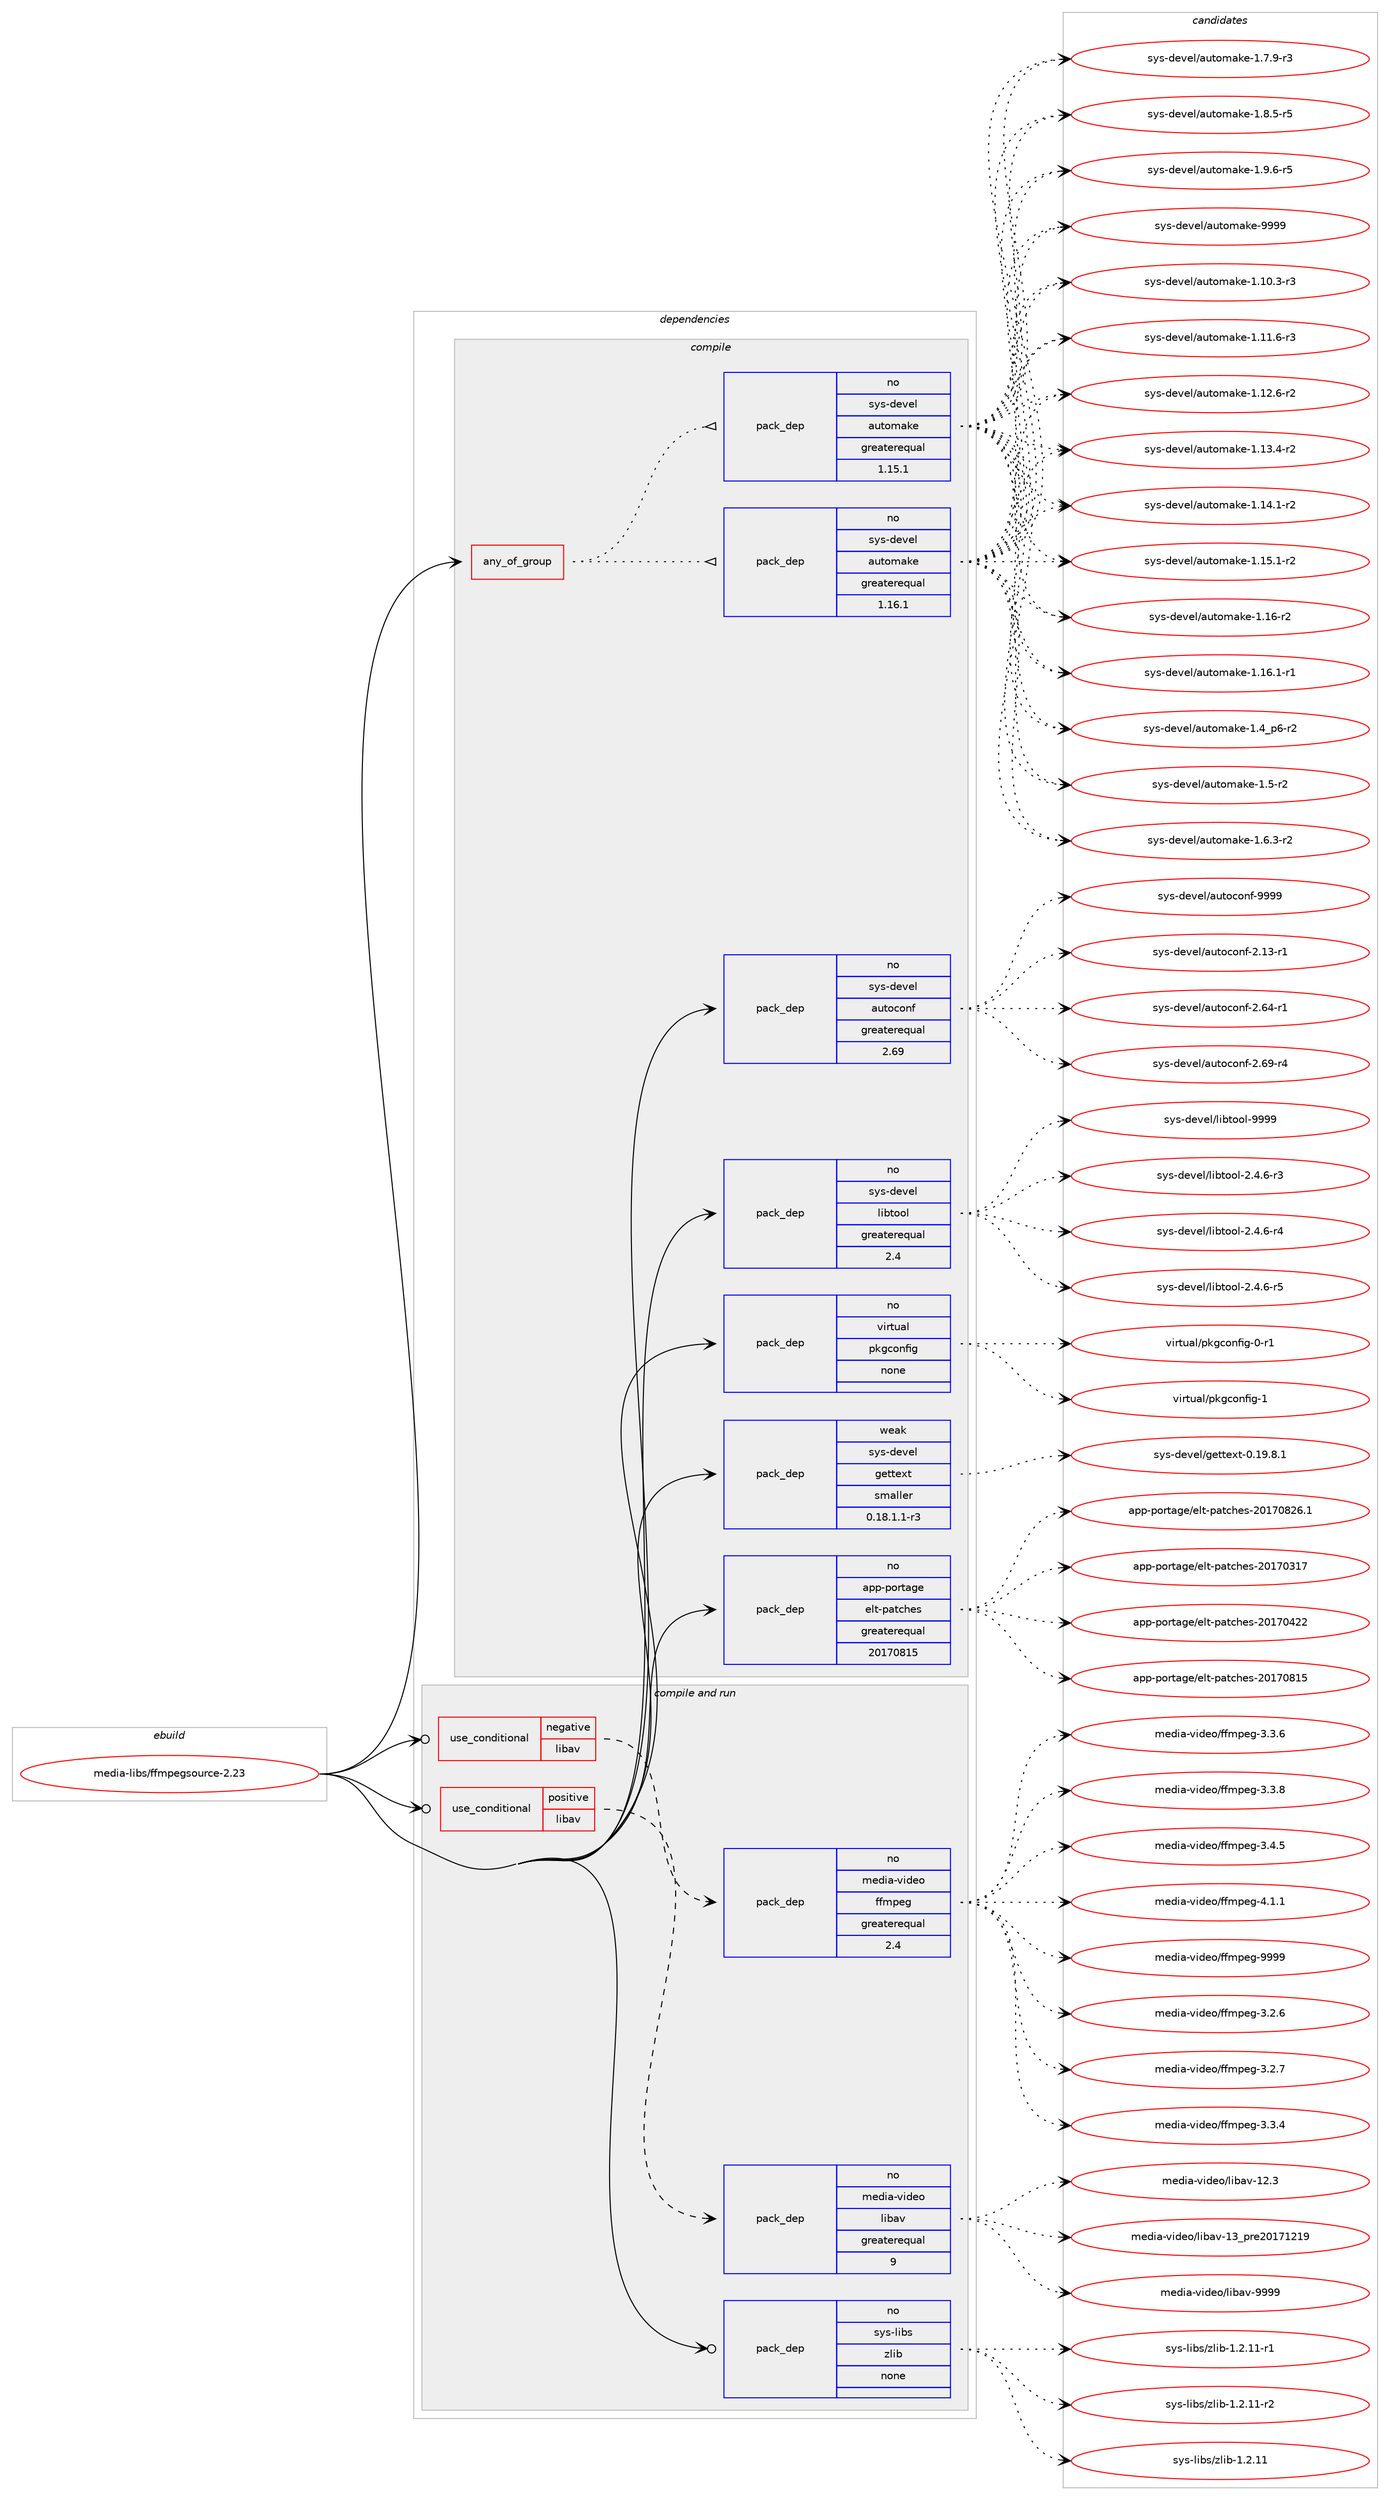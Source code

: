 digraph prolog {

# *************
# Graph options
# *************

newrank=true;
concentrate=true;
compound=true;
graph [rankdir=LR,fontname=Helvetica,fontsize=10,ranksep=1.5];#, ranksep=2.5, nodesep=0.2];
edge  [arrowhead=vee];
node  [fontname=Helvetica,fontsize=10];

# **********
# The ebuild
# **********

subgraph cluster_leftcol {
color=gray;
rank=same;
label=<<i>ebuild</i>>;
id [label="media-libs/ffmpegsource-2.23", color=red, width=4, href="../media-libs/ffmpegsource-2.23.svg"];
}

# ****************
# The dependencies
# ****************

subgraph cluster_midcol {
color=gray;
label=<<i>dependencies</i>>;
subgraph cluster_compile {
fillcolor="#eeeeee";
style=filled;
label=<<i>compile</i>>;
subgraph any24980 {
dependency1609734 [label=<<TABLE BORDER="0" CELLBORDER="1" CELLSPACING="0" CELLPADDING="4"><TR><TD CELLPADDING="10">any_of_group</TD></TR></TABLE>>, shape=none, color=red];subgraph pack1150333 {
dependency1609735 [label=<<TABLE BORDER="0" CELLBORDER="1" CELLSPACING="0" CELLPADDING="4" WIDTH="220"><TR><TD ROWSPAN="6" CELLPADDING="30">pack_dep</TD></TR><TR><TD WIDTH="110">no</TD></TR><TR><TD>sys-devel</TD></TR><TR><TD>automake</TD></TR><TR><TD>greaterequal</TD></TR><TR><TD>1.16.1</TD></TR></TABLE>>, shape=none, color=blue];
}
dependency1609734:e -> dependency1609735:w [weight=20,style="dotted",arrowhead="oinv"];
subgraph pack1150334 {
dependency1609736 [label=<<TABLE BORDER="0" CELLBORDER="1" CELLSPACING="0" CELLPADDING="4" WIDTH="220"><TR><TD ROWSPAN="6" CELLPADDING="30">pack_dep</TD></TR><TR><TD WIDTH="110">no</TD></TR><TR><TD>sys-devel</TD></TR><TR><TD>automake</TD></TR><TR><TD>greaterequal</TD></TR><TR><TD>1.15.1</TD></TR></TABLE>>, shape=none, color=blue];
}
dependency1609734:e -> dependency1609736:w [weight=20,style="dotted",arrowhead="oinv"];
}
id:e -> dependency1609734:w [weight=20,style="solid",arrowhead="vee"];
subgraph pack1150335 {
dependency1609737 [label=<<TABLE BORDER="0" CELLBORDER="1" CELLSPACING="0" CELLPADDING="4" WIDTH="220"><TR><TD ROWSPAN="6" CELLPADDING="30">pack_dep</TD></TR><TR><TD WIDTH="110">no</TD></TR><TR><TD>app-portage</TD></TR><TR><TD>elt-patches</TD></TR><TR><TD>greaterequal</TD></TR><TR><TD>20170815</TD></TR></TABLE>>, shape=none, color=blue];
}
id:e -> dependency1609737:w [weight=20,style="solid",arrowhead="vee"];
subgraph pack1150336 {
dependency1609738 [label=<<TABLE BORDER="0" CELLBORDER="1" CELLSPACING="0" CELLPADDING="4" WIDTH="220"><TR><TD ROWSPAN="6" CELLPADDING="30">pack_dep</TD></TR><TR><TD WIDTH="110">no</TD></TR><TR><TD>sys-devel</TD></TR><TR><TD>autoconf</TD></TR><TR><TD>greaterequal</TD></TR><TR><TD>2.69</TD></TR></TABLE>>, shape=none, color=blue];
}
id:e -> dependency1609738:w [weight=20,style="solid",arrowhead="vee"];
subgraph pack1150337 {
dependency1609739 [label=<<TABLE BORDER="0" CELLBORDER="1" CELLSPACING="0" CELLPADDING="4" WIDTH="220"><TR><TD ROWSPAN="6" CELLPADDING="30">pack_dep</TD></TR><TR><TD WIDTH="110">no</TD></TR><TR><TD>sys-devel</TD></TR><TR><TD>libtool</TD></TR><TR><TD>greaterequal</TD></TR><TR><TD>2.4</TD></TR></TABLE>>, shape=none, color=blue];
}
id:e -> dependency1609739:w [weight=20,style="solid",arrowhead="vee"];
subgraph pack1150338 {
dependency1609740 [label=<<TABLE BORDER="0" CELLBORDER="1" CELLSPACING="0" CELLPADDING="4" WIDTH="220"><TR><TD ROWSPAN="6" CELLPADDING="30">pack_dep</TD></TR><TR><TD WIDTH="110">no</TD></TR><TR><TD>virtual</TD></TR><TR><TD>pkgconfig</TD></TR><TR><TD>none</TD></TR><TR><TD></TD></TR></TABLE>>, shape=none, color=blue];
}
id:e -> dependency1609740:w [weight=20,style="solid",arrowhead="vee"];
subgraph pack1150339 {
dependency1609741 [label=<<TABLE BORDER="0" CELLBORDER="1" CELLSPACING="0" CELLPADDING="4" WIDTH="220"><TR><TD ROWSPAN="6" CELLPADDING="30">pack_dep</TD></TR><TR><TD WIDTH="110">weak</TD></TR><TR><TD>sys-devel</TD></TR><TR><TD>gettext</TD></TR><TR><TD>smaller</TD></TR><TR><TD>0.18.1.1-r3</TD></TR></TABLE>>, shape=none, color=blue];
}
id:e -> dependency1609741:w [weight=20,style="solid",arrowhead="vee"];
}
subgraph cluster_compileandrun {
fillcolor="#eeeeee";
style=filled;
label=<<i>compile and run</i>>;
subgraph cond433730 {
dependency1609742 [label=<<TABLE BORDER="0" CELLBORDER="1" CELLSPACING="0" CELLPADDING="4"><TR><TD ROWSPAN="3" CELLPADDING="10">use_conditional</TD></TR><TR><TD>negative</TD></TR><TR><TD>libav</TD></TR></TABLE>>, shape=none, color=red];
subgraph pack1150340 {
dependency1609743 [label=<<TABLE BORDER="0" CELLBORDER="1" CELLSPACING="0" CELLPADDING="4" WIDTH="220"><TR><TD ROWSPAN="6" CELLPADDING="30">pack_dep</TD></TR><TR><TD WIDTH="110">no</TD></TR><TR><TD>media-video</TD></TR><TR><TD>ffmpeg</TD></TR><TR><TD>greaterequal</TD></TR><TR><TD>2.4</TD></TR></TABLE>>, shape=none, color=blue];
}
dependency1609742:e -> dependency1609743:w [weight=20,style="dashed",arrowhead="vee"];
}
id:e -> dependency1609742:w [weight=20,style="solid",arrowhead="odotvee"];
subgraph cond433731 {
dependency1609744 [label=<<TABLE BORDER="0" CELLBORDER="1" CELLSPACING="0" CELLPADDING="4"><TR><TD ROWSPAN="3" CELLPADDING="10">use_conditional</TD></TR><TR><TD>positive</TD></TR><TR><TD>libav</TD></TR></TABLE>>, shape=none, color=red];
subgraph pack1150341 {
dependency1609745 [label=<<TABLE BORDER="0" CELLBORDER="1" CELLSPACING="0" CELLPADDING="4" WIDTH="220"><TR><TD ROWSPAN="6" CELLPADDING="30">pack_dep</TD></TR><TR><TD WIDTH="110">no</TD></TR><TR><TD>media-video</TD></TR><TR><TD>libav</TD></TR><TR><TD>greaterequal</TD></TR><TR><TD>9</TD></TR></TABLE>>, shape=none, color=blue];
}
dependency1609744:e -> dependency1609745:w [weight=20,style="dashed",arrowhead="vee"];
}
id:e -> dependency1609744:w [weight=20,style="solid",arrowhead="odotvee"];
subgraph pack1150342 {
dependency1609746 [label=<<TABLE BORDER="0" CELLBORDER="1" CELLSPACING="0" CELLPADDING="4" WIDTH="220"><TR><TD ROWSPAN="6" CELLPADDING="30">pack_dep</TD></TR><TR><TD WIDTH="110">no</TD></TR><TR><TD>sys-libs</TD></TR><TR><TD>zlib</TD></TR><TR><TD>none</TD></TR><TR><TD></TD></TR></TABLE>>, shape=none, color=blue];
}
id:e -> dependency1609746:w [weight=20,style="solid",arrowhead="odotvee"];
}
subgraph cluster_run {
fillcolor="#eeeeee";
style=filled;
label=<<i>run</i>>;
}
}

# **************
# The candidates
# **************

subgraph cluster_choices {
rank=same;
color=gray;
label=<<i>candidates</i>>;

subgraph choice1150333 {
color=black;
nodesep=1;
choice11512111545100101118101108479711711611110997107101454946494846514511451 [label="sys-devel/automake-1.10.3-r3", color=red, width=4,href="../sys-devel/automake-1.10.3-r3.svg"];
choice11512111545100101118101108479711711611110997107101454946494946544511451 [label="sys-devel/automake-1.11.6-r3", color=red, width=4,href="../sys-devel/automake-1.11.6-r3.svg"];
choice11512111545100101118101108479711711611110997107101454946495046544511450 [label="sys-devel/automake-1.12.6-r2", color=red, width=4,href="../sys-devel/automake-1.12.6-r2.svg"];
choice11512111545100101118101108479711711611110997107101454946495146524511450 [label="sys-devel/automake-1.13.4-r2", color=red, width=4,href="../sys-devel/automake-1.13.4-r2.svg"];
choice11512111545100101118101108479711711611110997107101454946495246494511450 [label="sys-devel/automake-1.14.1-r2", color=red, width=4,href="../sys-devel/automake-1.14.1-r2.svg"];
choice11512111545100101118101108479711711611110997107101454946495346494511450 [label="sys-devel/automake-1.15.1-r2", color=red, width=4,href="../sys-devel/automake-1.15.1-r2.svg"];
choice1151211154510010111810110847971171161111099710710145494649544511450 [label="sys-devel/automake-1.16-r2", color=red, width=4,href="../sys-devel/automake-1.16-r2.svg"];
choice11512111545100101118101108479711711611110997107101454946495446494511449 [label="sys-devel/automake-1.16.1-r1", color=red, width=4,href="../sys-devel/automake-1.16.1-r1.svg"];
choice115121115451001011181011084797117116111109971071014549465295112544511450 [label="sys-devel/automake-1.4_p6-r2", color=red, width=4,href="../sys-devel/automake-1.4_p6-r2.svg"];
choice11512111545100101118101108479711711611110997107101454946534511450 [label="sys-devel/automake-1.5-r2", color=red, width=4,href="../sys-devel/automake-1.5-r2.svg"];
choice115121115451001011181011084797117116111109971071014549465446514511450 [label="sys-devel/automake-1.6.3-r2", color=red, width=4,href="../sys-devel/automake-1.6.3-r2.svg"];
choice115121115451001011181011084797117116111109971071014549465546574511451 [label="sys-devel/automake-1.7.9-r3", color=red, width=4,href="../sys-devel/automake-1.7.9-r3.svg"];
choice115121115451001011181011084797117116111109971071014549465646534511453 [label="sys-devel/automake-1.8.5-r5", color=red, width=4,href="../sys-devel/automake-1.8.5-r5.svg"];
choice115121115451001011181011084797117116111109971071014549465746544511453 [label="sys-devel/automake-1.9.6-r5", color=red, width=4,href="../sys-devel/automake-1.9.6-r5.svg"];
choice115121115451001011181011084797117116111109971071014557575757 [label="sys-devel/automake-9999", color=red, width=4,href="../sys-devel/automake-9999.svg"];
dependency1609735:e -> choice11512111545100101118101108479711711611110997107101454946494846514511451:w [style=dotted,weight="100"];
dependency1609735:e -> choice11512111545100101118101108479711711611110997107101454946494946544511451:w [style=dotted,weight="100"];
dependency1609735:e -> choice11512111545100101118101108479711711611110997107101454946495046544511450:w [style=dotted,weight="100"];
dependency1609735:e -> choice11512111545100101118101108479711711611110997107101454946495146524511450:w [style=dotted,weight="100"];
dependency1609735:e -> choice11512111545100101118101108479711711611110997107101454946495246494511450:w [style=dotted,weight="100"];
dependency1609735:e -> choice11512111545100101118101108479711711611110997107101454946495346494511450:w [style=dotted,weight="100"];
dependency1609735:e -> choice1151211154510010111810110847971171161111099710710145494649544511450:w [style=dotted,weight="100"];
dependency1609735:e -> choice11512111545100101118101108479711711611110997107101454946495446494511449:w [style=dotted,weight="100"];
dependency1609735:e -> choice115121115451001011181011084797117116111109971071014549465295112544511450:w [style=dotted,weight="100"];
dependency1609735:e -> choice11512111545100101118101108479711711611110997107101454946534511450:w [style=dotted,weight="100"];
dependency1609735:e -> choice115121115451001011181011084797117116111109971071014549465446514511450:w [style=dotted,weight="100"];
dependency1609735:e -> choice115121115451001011181011084797117116111109971071014549465546574511451:w [style=dotted,weight="100"];
dependency1609735:e -> choice115121115451001011181011084797117116111109971071014549465646534511453:w [style=dotted,weight="100"];
dependency1609735:e -> choice115121115451001011181011084797117116111109971071014549465746544511453:w [style=dotted,weight="100"];
dependency1609735:e -> choice115121115451001011181011084797117116111109971071014557575757:w [style=dotted,weight="100"];
}
subgraph choice1150334 {
color=black;
nodesep=1;
choice11512111545100101118101108479711711611110997107101454946494846514511451 [label="sys-devel/automake-1.10.3-r3", color=red, width=4,href="../sys-devel/automake-1.10.3-r3.svg"];
choice11512111545100101118101108479711711611110997107101454946494946544511451 [label="sys-devel/automake-1.11.6-r3", color=red, width=4,href="../sys-devel/automake-1.11.6-r3.svg"];
choice11512111545100101118101108479711711611110997107101454946495046544511450 [label="sys-devel/automake-1.12.6-r2", color=red, width=4,href="../sys-devel/automake-1.12.6-r2.svg"];
choice11512111545100101118101108479711711611110997107101454946495146524511450 [label="sys-devel/automake-1.13.4-r2", color=red, width=4,href="../sys-devel/automake-1.13.4-r2.svg"];
choice11512111545100101118101108479711711611110997107101454946495246494511450 [label="sys-devel/automake-1.14.1-r2", color=red, width=4,href="../sys-devel/automake-1.14.1-r2.svg"];
choice11512111545100101118101108479711711611110997107101454946495346494511450 [label="sys-devel/automake-1.15.1-r2", color=red, width=4,href="../sys-devel/automake-1.15.1-r2.svg"];
choice1151211154510010111810110847971171161111099710710145494649544511450 [label="sys-devel/automake-1.16-r2", color=red, width=4,href="../sys-devel/automake-1.16-r2.svg"];
choice11512111545100101118101108479711711611110997107101454946495446494511449 [label="sys-devel/automake-1.16.1-r1", color=red, width=4,href="../sys-devel/automake-1.16.1-r1.svg"];
choice115121115451001011181011084797117116111109971071014549465295112544511450 [label="sys-devel/automake-1.4_p6-r2", color=red, width=4,href="../sys-devel/automake-1.4_p6-r2.svg"];
choice11512111545100101118101108479711711611110997107101454946534511450 [label="sys-devel/automake-1.5-r2", color=red, width=4,href="../sys-devel/automake-1.5-r2.svg"];
choice115121115451001011181011084797117116111109971071014549465446514511450 [label="sys-devel/automake-1.6.3-r2", color=red, width=4,href="../sys-devel/automake-1.6.3-r2.svg"];
choice115121115451001011181011084797117116111109971071014549465546574511451 [label="sys-devel/automake-1.7.9-r3", color=red, width=4,href="../sys-devel/automake-1.7.9-r3.svg"];
choice115121115451001011181011084797117116111109971071014549465646534511453 [label="sys-devel/automake-1.8.5-r5", color=red, width=4,href="../sys-devel/automake-1.8.5-r5.svg"];
choice115121115451001011181011084797117116111109971071014549465746544511453 [label="sys-devel/automake-1.9.6-r5", color=red, width=4,href="../sys-devel/automake-1.9.6-r5.svg"];
choice115121115451001011181011084797117116111109971071014557575757 [label="sys-devel/automake-9999", color=red, width=4,href="../sys-devel/automake-9999.svg"];
dependency1609736:e -> choice11512111545100101118101108479711711611110997107101454946494846514511451:w [style=dotted,weight="100"];
dependency1609736:e -> choice11512111545100101118101108479711711611110997107101454946494946544511451:w [style=dotted,weight="100"];
dependency1609736:e -> choice11512111545100101118101108479711711611110997107101454946495046544511450:w [style=dotted,weight="100"];
dependency1609736:e -> choice11512111545100101118101108479711711611110997107101454946495146524511450:w [style=dotted,weight="100"];
dependency1609736:e -> choice11512111545100101118101108479711711611110997107101454946495246494511450:w [style=dotted,weight="100"];
dependency1609736:e -> choice11512111545100101118101108479711711611110997107101454946495346494511450:w [style=dotted,weight="100"];
dependency1609736:e -> choice1151211154510010111810110847971171161111099710710145494649544511450:w [style=dotted,weight="100"];
dependency1609736:e -> choice11512111545100101118101108479711711611110997107101454946495446494511449:w [style=dotted,weight="100"];
dependency1609736:e -> choice115121115451001011181011084797117116111109971071014549465295112544511450:w [style=dotted,weight="100"];
dependency1609736:e -> choice11512111545100101118101108479711711611110997107101454946534511450:w [style=dotted,weight="100"];
dependency1609736:e -> choice115121115451001011181011084797117116111109971071014549465446514511450:w [style=dotted,weight="100"];
dependency1609736:e -> choice115121115451001011181011084797117116111109971071014549465546574511451:w [style=dotted,weight="100"];
dependency1609736:e -> choice115121115451001011181011084797117116111109971071014549465646534511453:w [style=dotted,weight="100"];
dependency1609736:e -> choice115121115451001011181011084797117116111109971071014549465746544511453:w [style=dotted,weight="100"];
dependency1609736:e -> choice115121115451001011181011084797117116111109971071014557575757:w [style=dotted,weight="100"];
}
subgraph choice1150335 {
color=black;
nodesep=1;
choice97112112451121111141169710310147101108116451129711699104101115455048495548514955 [label="app-portage/elt-patches-20170317", color=red, width=4,href="../app-portage/elt-patches-20170317.svg"];
choice97112112451121111141169710310147101108116451129711699104101115455048495548525050 [label="app-portage/elt-patches-20170422", color=red, width=4,href="../app-portage/elt-patches-20170422.svg"];
choice97112112451121111141169710310147101108116451129711699104101115455048495548564953 [label="app-portage/elt-patches-20170815", color=red, width=4,href="../app-portage/elt-patches-20170815.svg"];
choice971121124511211111411697103101471011081164511297116991041011154550484955485650544649 [label="app-portage/elt-patches-20170826.1", color=red, width=4,href="../app-portage/elt-patches-20170826.1.svg"];
dependency1609737:e -> choice97112112451121111141169710310147101108116451129711699104101115455048495548514955:w [style=dotted,weight="100"];
dependency1609737:e -> choice97112112451121111141169710310147101108116451129711699104101115455048495548525050:w [style=dotted,weight="100"];
dependency1609737:e -> choice97112112451121111141169710310147101108116451129711699104101115455048495548564953:w [style=dotted,weight="100"];
dependency1609737:e -> choice971121124511211111411697103101471011081164511297116991041011154550484955485650544649:w [style=dotted,weight="100"];
}
subgraph choice1150336 {
color=black;
nodesep=1;
choice1151211154510010111810110847971171161119911111010245504649514511449 [label="sys-devel/autoconf-2.13-r1", color=red, width=4,href="../sys-devel/autoconf-2.13-r1.svg"];
choice1151211154510010111810110847971171161119911111010245504654524511449 [label="sys-devel/autoconf-2.64-r1", color=red, width=4,href="../sys-devel/autoconf-2.64-r1.svg"];
choice1151211154510010111810110847971171161119911111010245504654574511452 [label="sys-devel/autoconf-2.69-r4", color=red, width=4,href="../sys-devel/autoconf-2.69-r4.svg"];
choice115121115451001011181011084797117116111991111101024557575757 [label="sys-devel/autoconf-9999", color=red, width=4,href="../sys-devel/autoconf-9999.svg"];
dependency1609738:e -> choice1151211154510010111810110847971171161119911111010245504649514511449:w [style=dotted,weight="100"];
dependency1609738:e -> choice1151211154510010111810110847971171161119911111010245504654524511449:w [style=dotted,weight="100"];
dependency1609738:e -> choice1151211154510010111810110847971171161119911111010245504654574511452:w [style=dotted,weight="100"];
dependency1609738:e -> choice115121115451001011181011084797117116111991111101024557575757:w [style=dotted,weight="100"];
}
subgraph choice1150337 {
color=black;
nodesep=1;
choice1151211154510010111810110847108105981161111111084550465246544511451 [label="sys-devel/libtool-2.4.6-r3", color=red, width=4,href="../sys-devel/libtool-2.4.6-r3.svg"];
choice1151211154510010111810110847108105981161111111084550465246544511452 [label="sys-devel/libtool-2.4.6-r4", color=red, width=4,href="../sys-devel/libtool-2.4.6-r4.svg"];
choice1151211154510010111810110847108105981161111111084550465246544511453 [label="sys-devel/libtool-2.4.6-r5", color=red, width=4,href="../sys-devel/libtool-2.4.6-r5.svg"];
choice1151211154510010111810110847108105981161111111084557575757 [label="sys-devel/libtool-9999", color=red, width=4,href="../sys-devel/libtool-9999.svg"];
dependency1609739:e -> choice1151211154510010111810110847108105981161111111084550465246544511451:w [style=dotted,weight="100"];
dependency1609739:e -> choice1151211154510010111810110847108105981161111111084550465246544511452:w [style=dotted,weight="100"];
dependency1609739:e -> choice1151211154510010111810110847108105981161111111084550465246544511453:w [style=dotted,weight="100"];
dependency1609739:e -> choice1151211154510010111810110847108105981161111111084557575757:w [style=dotted,weight="100"];
}
subgraph choice1150338 {
color=black;
nodesep=1;
choice11810511411611797108471121071039911111010210510345484511449 [label="virtual/pkgconfig-0-r1", color=red, width=4,href="../virtual/pkgconfig-0-r1.svg"];
choice1181051141161179710847112107103991111101021051034549 [label="virtual/pkgconfig-1", color=red, width=4,href="../virtual/pkgconfig-1.svg"];
dependency1609740:e -> choice11810511411611797108471121071039911111010210510345484511449:w [style=dotted,weight="100"];
dependency1609740:e -> choice1181051141161179710847112107103991111101021051034549:w [style=dotted,weight="100"];
}
subgraph choice1150339 {
color=black;
nodesep=1;
choice1151211154510010111810110847103101116116101120116454846495746564649 [label="sys-devel/gettext-0.19.8.1", color=red, width=4,href="../sys-devel/gettext-0.19.8.1.svg"];
dependency1609741:e -> choice1151211154510010111810110847103101116116101120116454846495746564649:w [style=dotted,weight="100"];
}
subgraph choice1150340 {
color=black;
nodesep=1;
choice109101100105974511810510010111147102102109112101103455146504654 [label="media-video/ffmpeg-3.2.6", color=red, width=4,href="../media-video/ffmpeg-3.2.6.svg"];
choice109101100105974511810510010111147102102109112101103455146504655 [label="media-video/ffmpeg-3.2.7", color=red, width=4,href="../media-video/ffmpeg-3.2.7.svg"];
choice109101100105974511810510010111147102102109112101103455146514652 [label="media-video/ffmpeg-3.3.4", color=red, width=4,href="../media-video/ffmpeg-3.3.4.svg"];
choice109101100105974511810510010111147102102109112101103455146514654 [label="media-video/ffmpeg-3.3.6", color=red, width=4,href="../media-video/ffmpeg-3.3.6.svg"];
choice109101100105974511810510010111147102102109112101103455146514656 [label="media-video/ffmpeg-3.3.8", color=red, width=4,href="../media-video/ffmpeg-3.3.8.svg"];
choice109101100105974511810510010111147102102109112101103455146524653 [label="media-video/ffmpeg-3.4.5", color=red, width=4,href="../media-video/ffmpeg-3.4.5.svg"];
choice109101100105974511810510010111147102102109112101103455246494649 [label="media-video/ffmpeg-4.1.1", color=red, width=4,href="../media-video/ffmpeg-4.1.1.svg"];
choice1091011001059745118105100101111471021021091121011034557575757 [label="media-video/ffmpeg-9999", color=red, width=4,href="../media-video/ffmpeg-9999.svg"];
dependency1609743:e -> choice109101100105974511810510010111147102102109112101103455146504654:w [style=dotted,weight="100"];
dependency1609743:e -> choice109101100105974511810510010111147102102109112101103455146504655:w [style=dotted,weight="100"];
dependency1609743:e -> choice109101100105974511810510010111147102102109112101103455146514652:w [style=dotted,weight="100"];
dependency1609743:e -> choice109101100105974511810510010111147102102109112101103455146514654:w [style=dotted,weight="100"];
dependency1609743:e -> choice109101100105974511810510010111147102102109112101103455146514656:w [style=dotted,weight="100"];
dependency1609743:e -> choice109101100105974511810510010111147102102109112101103455146524653:w [style=dotted,weight="100"];
dependency1609743:e -> choice109101100105974511810510010111147102102109112101103455246494649:w [style=dotted,weight="100"];
dependency1609743:e -> choice1091011001059745118105100101111471021021091121011034557575757:w [style=dotted,weight="100"];
}
subgraph choice1150341 {
color=black;
nodesep=1;
choice10910110010597451181051001011114710810598971184549504651 [label="media-video/libav-12.3", color=red, width=4,href="../media-video/libav-12.3.svg"];
choice1091011001059745118105100101111471081059897118454951951121141015048495549504957 [label="media-video/libav-13_pre20171219", color=red, width=4,href="../media-video/libav-13_pre20171219.svg"];
choice10910110010597451181051001011114710810598971184557575757 [label="media-video/libav-9999", color=red, width=4,href="../media-video/libav-9999.svg"];
dependency1609745:e -> choice10910110010597451181051001011114710810598971184549504651:w [style=dotted,weight="100"];
dependency1609745:e -> choice1091011001059745118105100101111471081059897118454951951121141015048495549504957:w [style=dotted,weight="100"];
dependency1609745:e -> choice10910110010597451181051001011114710810598971184557575757:w [style=dotted,weight="100"];
}
subgraph choice1150342 {
color=black;
nodesep=1;
choice1151211154510810598115471221081059845494650464949 [label="sys-libs/zlib-1.2.11", color=red, width=4,href="../sys-libs/zlib-1.2.11.svg"];
choice11512111545108105981154712210810598454946504649494511449 [label="sys-libs/zlib-1.2.11-r1", color=red, width=4,href="../sys-libs/zlib-1.2.11-r1.svg"];
choice11512111545108105981154712210810598454946504649494511450 [label="sys-libs/zlib-1.2.11-r2", color=red, width=4,href="../sys-libs/zlib-1.2.11-r2.svg"];
dependency1609746:e -> choice1151211154510810598115471221081059845494650464949:w [style=dotted,weight="100"];
dependency1609746:e -> choice11512111545108105981154712210810598454946504649494511449:w [style=dotted,weight="100"];
dependency1609746:e -> choice11512111545108105981154712210810598454946504649494511450:w [style=dotted,weight="100"];
}
}

}
